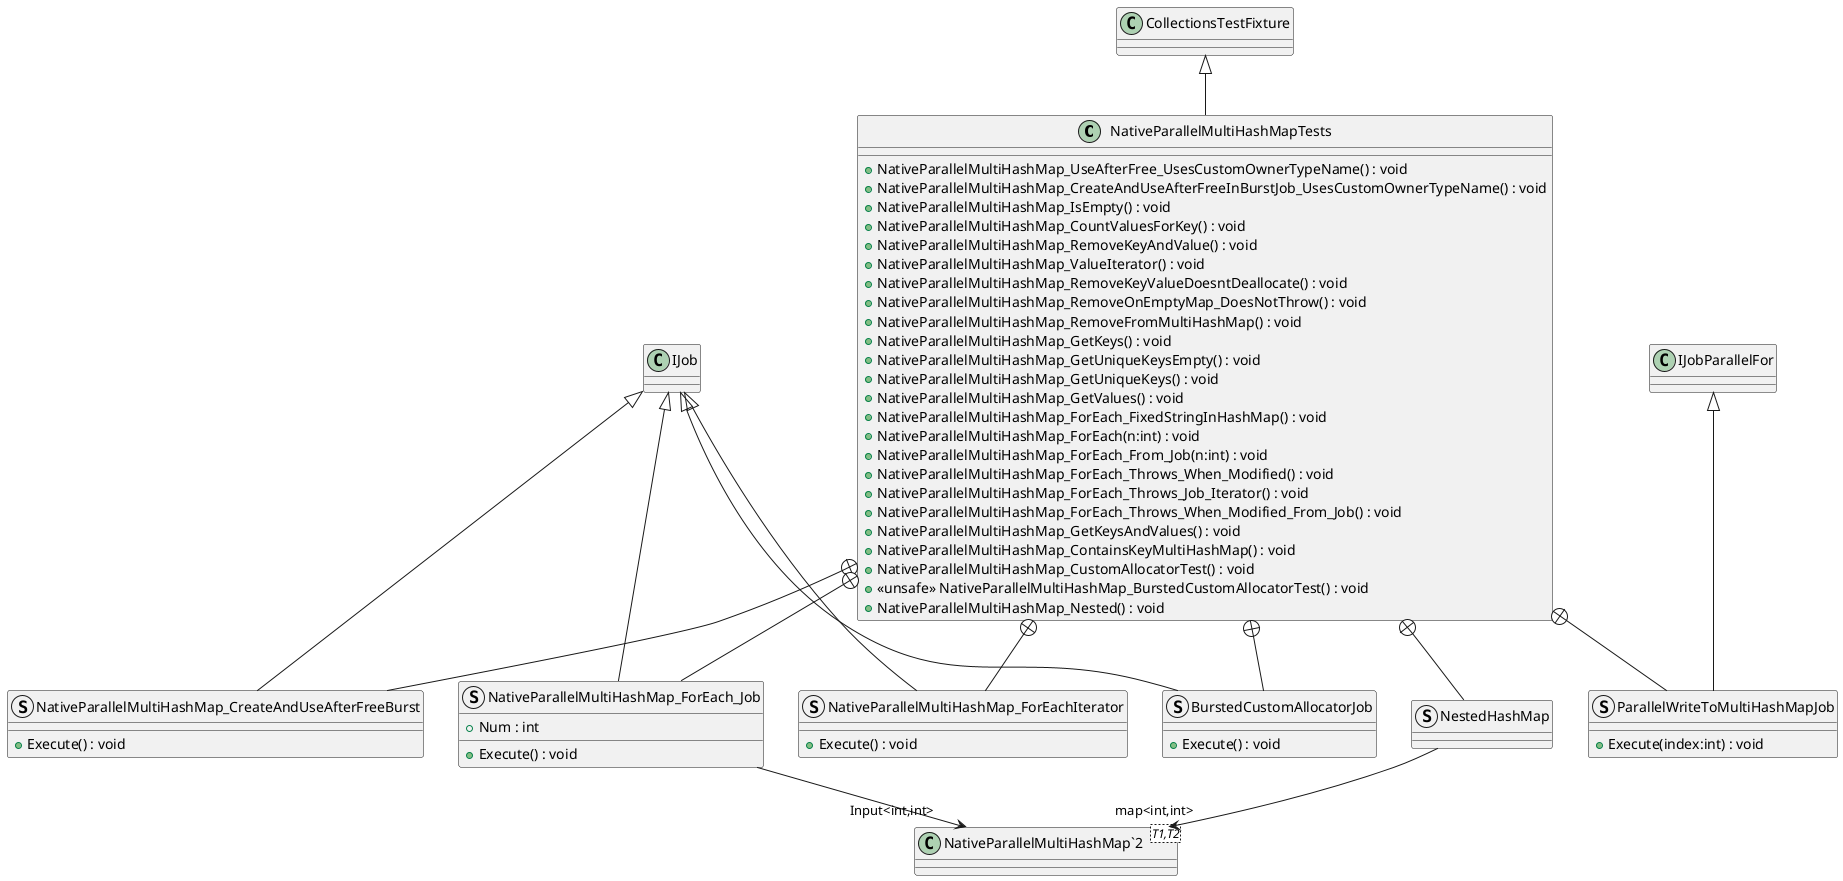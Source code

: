 @startuml
class NativeParallelMultiHashMapTests {
    + NativeParallelMultiHashMap_UseAfterFree_UsesCustomOwnerTypeName() : void
    + NativeParallelMultiHashMap_CreateAndUseAfterFreeInBurstJob_UsesCustomOwnerTypeName() : void
    + NativeParallelMultiHashMap_IsEmpty() : void
    + NativeParallelMultiHashMap_CountValuesForKey() : void
    + NativeParallelMultiHashMap_RemoveKeyAndValue() : void
    + NativeParallelMultiHashMap_ValueIterator() : void
    + NativeParallelMultiHashMap_RemoveKeyValueDoesntDeallocate() : void
    + NativeParallelMultiHashMap_RemoveOnEmptyMap_DoesNotThrow() : void
    + NativeParallelMultiHashMap_RemoveFromMultiHashMap() : void
    + NativeParallelMultiHashMap_GetKeys() : void
    + NativeParallelMultiHashMap_GetUniqueKeysEmpty() : void
    + NativeParallelMultiHashMap_GetUniqueKeys() : void
    + NativeParallelMultiHashMap_GetValues() : void
    + NativeParallelMultiHashMap_ForEach_FixedStringInHashMap() : void
    + NativeParallelMultiHashMap_ForEach(n:int) : void
    + NativeParallelMultiHashMap_ForEach_From_Job(n:int) : void
    + NativeParallelMultiHashMap_ForEach_Throws_When_Modified() : void
    + NativeParallelMultiHashMap_ForEach_Throws_Job_Iterator() : void
    + NativeParallelMultiHashMap_ForEach_Throws_When_Modified_From_Job() : void
    + NativeParallelMultiHashMap_GetKeysAndValues() : void
    + NativeParallelMultiHashMap_ContainsKeyMultiHashMap() : void
    + NativeParallelMultiHashMap_CustomAllocatorTest() : void
    + <<unsafe>> NativeParallelMultiHashMap_BurstedCustomAllocatorTest() : void
    + NativeParallelMultiHashMap_Nested() : void
}
struct NativeParallelMultiHashMap_CreateAndUseAfterFreeBurst {
    + Execute() : void
}
struct NativeParallelMultiHashMap_ForEach_Job {
    + Num : int
    + Execute() : void
}
struct NativeParallelMultiHashMap_ForEachIterator {
    + Execute() : void
}
struct ParallelWriteToMultiHashMapJob {
    + Execute(index:int) : void
}
struct BurstedCustomAllocatorJob {
    + Execute() : void
}
struct NestedHashMap {
}
class "NativeParallelMultiHashMap`2"<T1,T2> {
}
CollectionsTestFixture <|-- NativeParallelMultiHashMapTests
NativeParallelMultiHashMapTests +-- NativeParallelMultiHashMap_CreateAndUseAfterFreeBurst
IJob <|-- NativeParallelMultiHashMap_CreateAndUseAfterFreeBurst
NativeParallelMultiHashMapTests +-- NativeParallelMultiHashMap_ForEach_Job
IJob <|-- NativeParallelMultiHashMap_ForEach_Job
NativeParallelMultiHashMap_ForEach_Job --> "Input<int,int>" "NativeParallelMultiHashMap`2"
NativeParallelMultiHashMapTests +-- NativeParallelMultiHashMap_ForEachIterator
IJob <|-- NativeParallelMultiHashMap_ForEachIterator
NativeParallelMultiHashMapTests +-- ParallelWriteToMultiHashMapJob
IJobParallelFor <|-- ParallelWriteToMultiHashMapJob
NativeParallelMultiHashMapTests +-- BurstedCustomAllocatorJob
IJob <|-- BurstedCustomAllocatorJob
NativeParallelMultiHashMapTests +-- NestedHashMap
NestedHashMap --> "map<int,int>" "NativeParallelMultiHashMap`2"
@enduml

